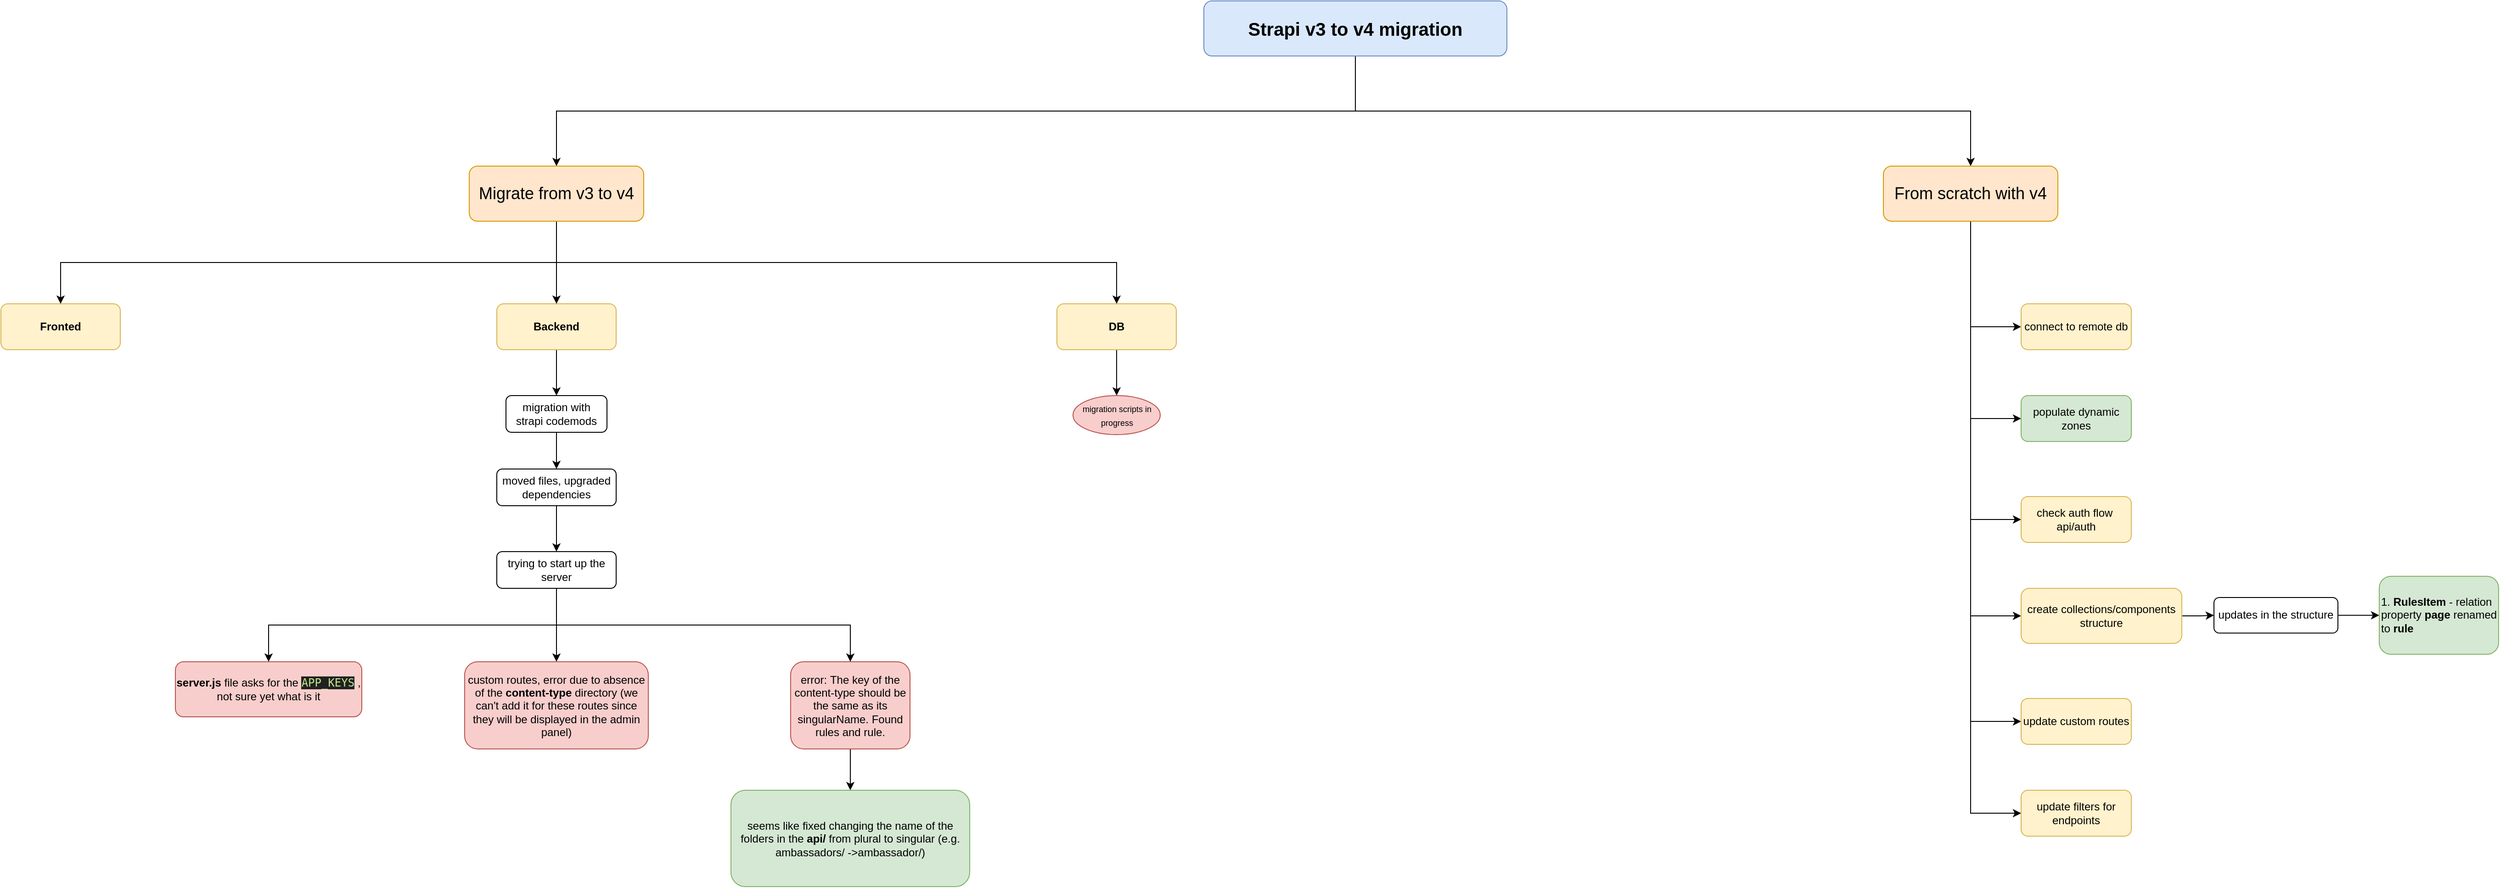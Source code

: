 <mxfile version="17.2.2" type="github">
  <diagram id="J4wC34Yu5fieh8alF0eG" name="Page-1">
    <mxGraphModel dx="2590" dy="1134" grid="1" gridSize="10" guides="1" tooltips="1" connect="1" arrows="1" fold="1" page="1" pageScale="1" pageWidth="827" pageHeight="1169" math="0" shadow="0">
      <root>
        <mxCell id="0" />
        <mxCell id="1" parent="0" />
        <mxCell id="TM4qYt3Gy3iJOAzo3s-N-1" value="&lt;b&gt;Fronted&lt;/b&gt;" style="rounded=1;whiteSpace=wrap;html=1;fillColor=#fff2cc;strokeColor=#d6b656;" parent="1" vertex="1">
          <mxGeometry x="-680" y="370" width="130" height="50" as="geometry" />
        </mxCell>
        <mxCell id="TM4qYt3Gy3iJOAzo3s-N-10" value="" style="edgeStyle=orthogonalEdgeStyle;rounded=0;orthogonalLoop=1;jettySize=auto;html=1;fontSize=9;exitX=0.5;exitY=1;exitDx=0;exitDy=0;" parent="1" source="TM4qYt3Gy3iJOAzo3s-N-2" target="TM4qYt3Gy3iJOAzo3s-N-9" edge="1">
          <mxGeometry relative="1" as="geometry" />
        </mxCell>
        <mxCell id="TM4qYt3Gy3iJOAzo3s-N-2" value="&lt;b&gt;Backend&lt;/b&gt;" style="rounded=1;whiteSpace=wrap;html=1;fillColor=#fff2cc;strokeColor=#d6b656;" parent="1" vertex="1">
          <mxGeometry x="-140" y="370" width="130" height="50" as="geometry" />
        </mxCell>
        <mxCell id="TM4qYt3Gy3iJOAzo3s-N-6" value="" style="edgeStyle=orthogonalEdgeStyle;rounded=0;orthogonalLoop=1;jettySize=auto;html=1;" parent="1" source="TM4qYt3Gy3iJOAzo3s-N-3" target="TM4qYt3Gy3iJOAzo3s-N-5" edge="1">
          <mxGeometry relative="1" as="geometry" />
        </mxCell>
        <mxCell id="TM4qYt3Gy3iJOAzo3s-N-3" value="&lt;b&gt;DB&lt;/b&gt;" style="rounded=1;whiteSpace=wrap;html=1;fillColor=#fff2cc;strokeColor=#d6b656;" parent="1" vertex="1">
          <mxGeometry x="470" y="370" width="130" height="50" as="geometry" />
        </mxCell>
        <mxCell id="TM4qYt3Gy3iJOAzo3s-N-5" value="&lt;font style=&quot;font-size: 9px&quot;&gt;migration scripts in progress&lt;/font&gt;" style="ellipse;whiteSpace=wrap;html=1;fillColor=#f8cecc;strokeColor=#b85450;rounded=1;" parent="1" vertex="1">
          <mxGeometry x="487.5" y="470" width="95" height="42.5" as="geometry" />
        </mxCell>
        <mxCell id="TM4qYt3Gy3iJOAzo3s-N-12" value="" style="edgeStyle=orthogonalEdgeStyle;rounded=0;orthogonalLoop=1;jettySize=auto;html=1;fontSize=9;" parent="1" source="TM4qYt3Gy3iJOAzo3s-N-9" target="TM4qYt3Gy3iJOAzo3s-N-11" edge="1">
          <mxGeometry relative="1" as="geometry" />
        </mxCell>
        <mxCell id="TM4qYt3Gy3iJOAzo3s-N-9" value="migration with&lt;br&gt;strapi codemods" style="rounded=1;whiteSpace=wrap;html=1;strokeColor=default;" parent="1" vertex="1">
          <mxGeometry x="-130" y="470" width="110" height="40" as="geometry" />
        </mxCell>
        <mxCell id="TM4qYt3Gy3iJOAzo3s-N-18" value="" style="edgeStyle=orthogonalEdgeStyle;rounded=0;orthogonalLoop=1;jettySize=auto;html=1;fontSize=9;" parent="1" source="TM4qYt3Gy3iJOAzo3s-N-11" target="TM4qYt3Gy3iJOAzo3s-N-17" edge="1">
          <mxGeometry relative="1" as="geometry" />
        </mxCell>
        <mxCell id="TM4qYt3Gy3iJOAzo3s-N-11" value="moved files, upgraded dependencies" style="rounded=1;whiteSpace=wrap;html=1;strokeColor=default;" parent="1" vertex="1">
          <mxGeometry x="-140" y="550" width="130" height="40" as="geometry" />
        </mxCell>
        <mxCell id="TM4qYt3Gy3iJOAzo3s-N-16" value="" style="edgeStyle=orthogonalEdgeStyle;rounded=0;orthogonalLoop=1;jettySize=auto;html=1;fontSize=9;" parent="1" source="TM4qYt3Gy3iJOAzo3s-N-13" target="TM4qYt3Gy3iJOAzo3s-N-15" edge="1">
          <mxGeometry relative="1" as="geometry" />
        </mxCell>
        <mxCell id="TM4qYt3Gy3iJOAzo3s-N-13" value="error:&amp;nbsp;The key of the content-type should be the same as its singularName. Found rules and rule." style="rounded=1;whiteSpace=wrap;html=1;strokeColor=#b85450;fillColor=#f8cecc;" parent="1" vertex="1">
          <mxGeometry x="180" y="760" width="130" height="95" as="geometry" />
        </mxCell>
        <mxCell id="TM4qYt3Gy3iJOAzo3s-N-15" value="seems like fixed changing the name of the folders in the &lt;b&gt;api/ &lt;/b&gt;from plural to singular&lt;b&gt;&amp;nbsp;&lt;/b&gt;(e.g. ambassadors/ -&amp;gt;ambassador/)" style="whiteSpace=wrap;html=1;rounded=1;fillColor=#d5e8d4;strokeColor=#82b366;" parent="1" vertex="1">
          <mxGeometry x="115" y="900" width="260" height="105" as="geometry" />
        </mxCell>
        <mxCell id="TM4qYt3Gy3iJOAzo3s-N-19" style="edgeStyle=orthogonalEdgeStyle;rounded=0;orthogonalLoop=1;jettySize=auto;html=1;exitX=0.5;exitY=1;exitDx=0;exitDy=0;entryX=0.5;entryY=0;entryDx=0;entryDy=0;fontSize=9;" parent="1" source="TM4qYt3Gy3iJOAzo3s-N-17" target="TM4qYt3Gy3iJOAzo3s-N-13" edge="1">
          <mxGeometry relative="1" as="geometry" />
        </mxCell>
        <mxCell id="TM4qYt3Gy3iJOAzo3s-N-21" style="edgeStyle=orthogonalEdgeStyle;rounded=0;orthogonalLoop=1;jettySize=auto;html=1;exitX=0.5;exitY=1;exitDx=0;exitDy=0;entryX=0.5;entryY=0;entryDx=0;entryDy=0;fontSize=9;" parent="1" source="TM4qYt3Gy3iJOAzo3s-N-17" target="TM4qYt3Gy3iJOAzo3s-N-20" edge="1">
          <mxGeometry relative="1" as="geometry" />
        </mxCell>
        <mxCell id="TM4qYt3Gy3iJOAzo3s-N-23" style="edgeStyle=orthogonalEdgeStyle;rounded=0;orthogonalLoop=1;jettySize=auto;html=1;exitX=0.5;exitY=1;exitDx=0;exitDy=0;entryX=0.5;entryY=0;entryDx=0;entryDy=0;fontSize=9;" parent="1" source="TM4qYt3Gy3iJOAzo3s-N-17" target="TM4qYt3Gy3iJOAzo3s-N-22" edge="1">
          <mxGeometry relative="1" as="geometry" />
        </mxCell>
        <mxCell id="TM4qYt3Gy3iJOAzo3s-N-17" value="trying to start up the server" style="rounded=1;whiteSpace=wrap;html=1;strokeColor=default;" parent="1" vertex="1">
          <mxGeometry x="-140" y="640" width="130" height="40" as="geometry" />
        </mxCell>
        <mxCell id="TM4qYt3Gy3iJOAzo3s-N-20" value="custom routes, error due to absence of the &lt;b&gt;content-type&lt;/b&gt; directory (we can&#39;t add it for these routes since they will be displayed in the admin panel)" style="rounded=1;whiteSpace=wrap;html=1;strokeColor=#b85450;fillColor=#f8cecc;" parent="1" vertex="1">
          <mxGeometry x="-175" y="760" width="200" height="95" as="geometry" />
        </mxCell>
        <mxCell id="TM4qYt3Gy3iJOAzo3s-N-22" value="&lt;b&gt;server.js&lt;/b&gt; file asks for the&amp;nbsp;&lt;span style=&quot;color: rgb(195 , 232 , 141) ; background-color: rgb(33 , 33 , 33) ; font-family: &amp;#34;menlo&amp;#34; , monospace ; font-size: 9pt&quot;&gt;APP_KEYS&lt;/span&gt;&lt;span&gt;&amp;nbsp;, not sure yet what is it&lt;/span&gt;" style="rounded=1;whiteSpace=wrap;html=1;strokeColor=#b85450;fillColor=#f8cecc;" parent="1" vertex="1">
          <mxGeometry x="-490" y="760" width="203" height="60" as="geometry" />
        </mxCell>
        <mxCell id="NqFNBmfVTFr_jz8jvUrK-4" value="" style="edgeStyle=orthogonalEdgeStyle;rounded=0;orthogonalLoop=1;jettySize=auto;html=1;fontSize=20;exitX=0.5;exitY=1;exitDx=0;exitDy=0;" parent="1" source="NqFNBmfVTFr_jz8jvUrK-1" target="NqFNBmfVTFr_jz8jvUrK-3" edge="1">
          <mxGeometry relative="1" as="geometry" />
        </mxCell>
        <mxCell id="NqFNBmfVTFr_jz8jvUrK-6" style="edgeStyle=orthogonalEdgeStyle;rounded=0;orthogonalLoop=1;jettySize=auto;html=1;exitX=0.5;exitY=1;exitDx=0;exitDy=0;entryX=0.5;entryY=0;entryDx=0;entryDy=0;fontSize=18;" parent="1" source="NqFNBmfVTFr_jz8jvUrK-1" target="NqFNBmfVTFr_jz8jvUrK-5" edge="1">
          <mxGeometry relative="1" as="geometry" />
        </mxCell>
        <mxCell id="NqFNBmfVTFr_jz8jvUrK-1" value="&lt;b&gt;&lt;font style=&quot;font-size: 20px&quot;&gt;Strapi v3 to v4 migration&lt;/font&gt;&lt;/b&gt;" style="rounded=1;whiteSpace=wrap;html=1;fillColor=#dae8fc;strokeColor=#6c8ebf;" parent="1" vertex="1">
          <mxGeometry x="630" y="40" width="330" height="60" as="geometry" />
        </mxCell>
        <mxCell id="NqFNBmfVTFr_jz8jvUrK-7" style="edgeStyle=orthogonalEdgeStyle;rounded=0;orthogonalLoop=1;jettySize=auto;html=1;entryX=0.5;entryY=0;entryDx=0;entryDy=0;fontSize=18;exitX=0.5;exitY=1;exitDx=0;exitDy=0;" parent="1" source="NqFNBmfVTFr_jz8jvUrK-3" target="TM4qYt3Gy3iJOAzo3s-N-1" edge="1">
          <mxGeometry relative="1" as="geometry" />
        </mxCell>
        <mxCell id="NqFNBmfVTFr_jz8jvUrK-10" style="edgeStyle=orthogonalEdgeStyle;rounded=0;orthogonalLoop=1;jettySize=auto;html=1;exitX=0.5;exitY=1;exitDx=0;exitDy=0;fontSize=18;" parent="1" source="NqFNBmfVTFr_jz8jvUrK-3" target="TM4qYt3Gy3iJOAzo3s-N-2" edge="1">
          <mxGeometry relative="1" as="geometry" />
        </mxCell>
        <mxCell id="NqFNBmfVTFr_jz8jvUrK-11" style="edgeStyle=orthogonalEdgeStyle;rounded=0;orthogonalLoop=1;jettySize=auto;html=1;exitX=0.5;exitY=1;exitDx=0;exitDy=0;fontSize=18;" parent="1" source="NqFNBmfVTFr_jz8jvUrK-3" target="TM4qYt3Gy3iJOAzo3s-N-3" edge="1">
          <mxGeometry relative="1" as="geometry" />
        </mxCell>
        <mxCell id="NqFNBmfVTFr_jz8jvUrK-3" value="&lt;font style=&quot;font-size: 18px&quot;&gt;Migrate from v3 to v4&lt;/font&gt;" style="whiteSpace=wrap;html=1;rounded=1;fillColor=#ffe6cc;strokeColor=#d79b00;" parent="1" vertex="1">
          <mxGeometry x="-170" y="220" width="190" height="60" as="geometry" />
        </mxCell>
        <mxCell id="NqFNBmfVTFr_jz8jvUrK-13" value="" style="edgeStyle=orthogonalEdgeStyle;rounded=0;orthogonalLoop=1;jettySize=auto;html=1;fontSize=18;entryX=0;entryY=0.5;entryDx=0;entryDy=0;" parent="1" source="NqFNBmfVTFr_jz8jvUrK-5" target="NqFNBmfVTFr_jz8jvUrK-12" edge="1">
          <mxGeometry relative="1" as="geometry" />
        </mxCell>
        <mxCell id="NqFNBmfVTFr_jz8jvUrK-15" value="" style="edgeStyle=orthogonalEdgeStyle;rounded=0;orthogonalLoop=1;jettySize=auto;html=1;fontSize=18;exitX=0.5;exitY=1;exitDx=0;exitDy=0;entryX=0;entryY=0.5;entryDx=0;entryDy=0;" parent="1" source="NqFNBmfVTFr_jz8jvUrK-5" target="NqFNBmfVTFr_jz8jvUrK-14" edge="1">
          <mxGeometry relative="1" as="geometry" />
        </mxCell>
        <mxCell id="NqFNBmfVTFr_jz8jvUrK-17" style="edgeStyle=orthogonalEdgeStyle;rounded=0;orthogonalLoop=1;jettySize=auto;html=1;exitX=0.5;exitY=1;exitDx=0;exitDy=0;entryX=0;entryY=0.5;entryDx=0;entryDy=0;fontSize=18;" parent="1" source="NqFNBmfVTFr_jz8jvUrK-5" target="NqFNBmfVTFr_jz8jvUrK-16" edge="1">
          <mxGeometry relative="1" as="geometry" />
        </mxCell>
        <mxCell id="NqFNBmfVTFr_jz8jvUrK-25" style="edgeStyle=orthogonalEdgeStyle;rounded=0;orthogonalLoop=1;jettySize=auto;html=1;exitX=0.5;exitY=1;exitDx=0;exitDy=0;fontSize=18;entryX=0;entryY=0.5;entryDx=0;entryDy=0;" parent="1" source="NqFNBmfVTFr_jz8jvUrK-5" target="NqFNBmfVTFr_jz8jvUrK-24" edge="1">
          <mxGeometry relative="1" as="geometry" />
        </mxCell>
        <mxCell id="NqFNBmfVTFr_jz8jvUrK-27" style="edgeStyle=orthogonalEdgeStyle;rounded=0;orthogonalLoop=1;jettySize=auto;html=1;exitX=0.5;exitY=1;exitDx=0;exitDy=0;fontSize=18;entryX=0;entryY=0.5;entryDx=0;entryDy=0;" parent="1" source="NqFNBmfVTFr_jz8jvUrK-5" target="NqFNBmfVTFr_jz8jvUrK-26" edge="1">
          <mxGeometry relative="1" as="geometry" />
        </mxCell>
        <mxCell id="g07Y_DtQQMJYsr9zkt_s-3" style="edgeStyle=orthogonalEdgeStyle;rounded=0;orthogonalLoop=1;jettySize=auto;html=1;exitX=0.5;exitY=1;exitDx=0;exitDy=0;entryX=0;entryY=0.5;entryDx=0;entryDy=0;" edge="1" parent="1" source="NqFNBmfVTFr_jz8jvUrK-5" target="g07Y_DtQQMJYsr9zkt_s-2">
          <mxGeometry relative="1" as="geometry">
            <mxPoint x="1400" y="690" as="targetPoint" />
          </mxGeometry>
        </mxCell>
        <mxCell id="NqFNBmfVTFr_jz8jvUrK-5" value="&lt;span style=&quot;font-size: 18px&quot;&gt;From scratch with v4&lt;/span&gt;" style="whiteSpace=wrap;html=1;rounded=1;fillColor=#ffe6cc;strokeColor=#d79b00;" parent="1" vertex="1">
          <mxGeometry x="1370" y="220" width="190" height="60" as="geometry" />
        </mxCell>
        <mxCell id="NqFNBmfVTFr_jz8jvUrK-19" value="" style="edgeStyle=orthogonalEdgeStyle;rounded=0;orthogonalLoop=1;jettySize=auto;html=1;fontSize=18;" parent="1" source="NqFNBmfVTFr_jz8jvUrK-12" target="NqFNBmfVTFr_jz8jvUrK-18" edge="1">
          <mxGeometry relative="1" as="geometry" />
        </mxCell>
        <mxCell id="NqFNBmfVTFr_jz8jvUrK-12" value="create collections/components structure" style="whiteSpace=wrap;html=1;rounded=1;fillColor=#fff2cc;strokeColor=#d6b656;" parent="1" vertex="1">
          <mxGeometry x="1520" y="680" width="175" height="60" as="geometry" />
        </mxCell>
        <mxCell id="NqFNBmfVTFr_jz8jvUrK-14" value="connect to remote db" style="whiteSpace=wrap;html=1;rounded=1;fillColor=#fff2cc;strokeColor=#d6b656;" parent="1" vertex="1">
          <mxGeometry x="1520" y="370" width="120" height="50" as="geometry" />
        </mxCell>
        <mxCell id="NqFNBmfVTFr_jz8jvUrK-16" value="update custom routes" style="whiteSpace=wrap;html=1;rounded=1;fillColor=#fff2cc;strokeColor=#d6b656;" parent="1" vertex="1">
          <mxGeometry x="1520" y="800" width="120" height="50" as="geometry" />
        </mxCell>
        <mxCell id="NqFNBmfVTFr_jz8jvUrK-21" value="" style="edgeStyle=orthogonalEdgeStyle;rounded=0;orthogonalLoop=1;jettySize=auto;html=1;fontSize=18;" parent="1" source="NqFNBmfVTFr_jz8jvUrK-18" target="NqFNBmfVTFr_jz8jvUrK-20" edge="1">
          <mxGeometry relative="1" as="geometry" />
        </mxCell>
        <mxCell id="NqFNBmfVTFr_jz8jvUrK-18" value="updates in the structure" style="whiteSpace=wrap;html=1;rounded=1;" parent="1" vertex="1">
          <mxGeometry x="1730" y="690" width="135" height="38.75" as="geometry" />
        </mxCell>
        <mxCell id="NqFNBmfVTFr_jz8jvUrK-20" value="1. &lt;b&gt;RulesItem&lt;/b&gt; - relation property &lt;b&gt;page &lt;/b&gt;renamed to &lt;b&gt;rule&lt;/b&gt;" style="whiteSpace=wrap;html=1;rounded=1;align=left;fillColor=#d5e8d4;strokeColor=#82b366;" parent="1" vertex="1">
          <mxGeometry x="1910" y="666.88" width="130" height="85" as="geometry" />
        </mxCell>
        <mxCell id="NqFNBmfVTFr_jz8jvUrK-24" value="populate dynamic zones" style="whiteSpace=wrap;html=1;rounded=1;fillColor=#d5e8d4;strokeColor=#82b366;" parent="1" vertex="1">
          <mxGeometry x="1520" y="470" width="120" height="50" as="geometry" />
        </mxCell>
        <mxCell id="NqFNBmfVTFr_jz8jvUrK-26" value="check auth flow&amp;nbsp;&lt;br&gt;api/auth" style="whiteSpace=wrap;html=1;rounded=1;fillColor=#fff2cc;strokeColor=#d6b656;" parent="1" vertex="1">
          <mxGeometry x="1520" y="580" width="120" height="50" as="geometry" />
        </mxCell>
        <mxCell id="g07Y_DtQQMJYsr9zkt_s-2" value="update filters for endpoints" style="whiteSpace=wrap;html=1;rounded=1;fillColor=#fff2cc;strokeColor=#d6b656;" vertex="1" parent="1">
          <mxGeometry x="1520" y="900" width="120" height="50" as="geometry" />
        </mxCell>
      </root>
    </mxGraphModel>
  </diagram>
</mxfile>
